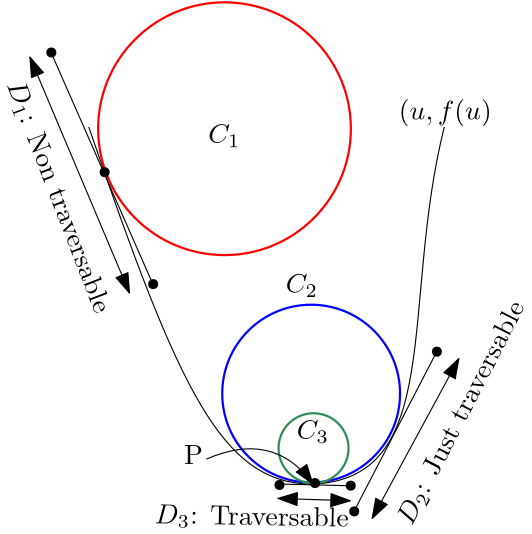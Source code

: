 <?xml version="1.0"?>
<!DOCTYPE ipe SYSTEM "ipe.dtd">
<ipe version="70107" creator="Ipe 7.2.2">
<info created="D:20180605122605" modified="D:20180605151113"/>
<ipestyle name="basic">
<symbol name="arrow/arc(spx)">
<path stroke="sym-stroke" fill="sym-stroke" pen="sym-pen">
0 0 m
-1 0.333 l
-1 -0.333 l
h
</path>
</symbol>
<symbol name="arrow/farc(spx)">
<path stroke="sym-stroke" fill="white" pen="sym-pen">
0 0 m
-1 0.333 l
-1 -0.333 l
h
</path>
</symbol>
<symbol name="arrow/ptarc(spx)">
<path stroke="sym-stroke" fill="sym-stroke" pen="sym-pen">
0 0 m
-1 0.333 l
-0.8 0 l
-1 -0.333 l
h
</path>
</symbol>
<symbol name="arrow/fptarc(spx)">
<path stroke="sym-stroke" fill="white" pen="sym-pen">
0 0 m
-1 0.333 l
-0.8 0 l
-1 -0.333 l
h
</path>
</symbol>
<symbol name="mark/circle(sx)" transformations="translations">
<path fill="sym-stroke">
0.6 0 0 0.6 0 0 e
0.4 0 0 0.4 0 0 e
</path>
</symbol>
<symbol name="mark/disk(sx)" transformations="translations">
<path fill="sym-stroke">
0.6 0 0 0.6 0 0 e
</path>
</symbol>
<symbol name="mark/fdisk(sfx)" transformations="translations">
<group>
<path fill="sym-fill">
0.5 0 0 0.5 0 0 e
</path>
<path fill="sym-stroke" fillrule="eofill">
0.6 0 0 0.6 0 0 e
0.4 0 0 0.4 0 0 e
</path>
</group>
</symbol>
<symbol name="mark/box(sx)" transformations="translations">
<path fill="sym-stroke" fillrule="eofill">
-0.6 -0.6 m
0.6 -0.6 l
0.6 0.6 l
-0.6 0.6 l
h
-0.4 -0.4 m
0.4 -0.4 l
0.4 0.4 l
-0.4 0.4 l
h
</path>
</symbol>
<symbol name="mark/square(sx)" transformations="translations">
<path fill="sym-stroke">
-0.6 -0.6 m
0.6 -0.6 l
0.6 0.6 l
-0.6 0.6 l
h
</path>
</symbol>
<symbol name="mark/fsquare(sfx)" transformations="translations">
<group>
<path fill="sym-fill">
-0.5 -0.5 m
0.5 -0.5 l
0.5 0.5 l
-0.5 0.5 l
h
</path>
<path fill="sym-stroke" fillrule="eofill">
-0.6 -0.6 m
0.6 -0.6 l
0.6 0.6 l
-0.6 0.6 l
h
-0.4 -0.4 m
0.4 -0.4 l
0.4 0.4 l
-0.4 0.4 l
h
</path>
</group>
</symbol>
<symbol name="mark/cross(sx)" transformations="translations">
<group>
<path fill="sym-stroke">
-0.43 -0.57 m
0.57 0.43 l
0.43 0.57 l
-0.57 -0.43 l
h
</path>
<path fill="sym-stroke">
-0.43 0.57 m
0.57 -0.43 l
0.43 -0.57 l
-0.57 0.43 l
h
</path>
</group>
</symbol>
<symbol name="arrow/fnormal(spx)">
<path stroke="sym-stroke" fill="white" pen="sym-pen">
0 0 m
-1 0.333 l
-1 -0.333 l
h
</path>
</symbol>
<symbol name="arrow/pointed(spx)">
<path stroke="sym-stroke" fill="sym-stroke" pen="sym-pen">
0 0 m
-1 0.333 l
-0.8 0 l
-1 -0.333 l
h
</path>
</symbol>
<symbol name="arrow/fpointed(spx)">
<path stroke="sym-stroke" fill="white" pen="sym-pen">
0 0 m
-1 0.333 l
-0.8 0 l
-1 -0.333 l
h
</path>
</symbol>
<symbol name="arrow/linear(spx)">
<path stroke="sym-stroke" pen="sym-pen">
-1 0.333 m
0 0 l
-1 -0.333 l
</path>
</symbol>
<symbol name="arrow/fdouble(spx)">
<path stroke="sym-stroke" fill="white" pen="sym-pen">
0 0 m
-1 0.333 l
-1 -0.333 l
h
-1 0 m
-2 0.333 l
-2 -0.333 l
h
</path>
</symbol>
<symbol name="arrow/double(spx)">
<path stroke="sym-stroke" fill="sym-stroke" pen="sym-pen">
0 0 m
-1 0.333 l
-1 -0.333 l
h
-1 0 m
-2 0.333 l
-2 -0.333 l
h
</path>
</symbol>
<pen name="heavier" value="0.8"/>
<pen name="fat" value="1.2"/>
<pen name="ultrafat" value="2"/>
<symbolsize name="large" value="5"/>
<symbolsize name="small" value="2"/>
<symbolsize name="tiny" value="1.1"/>
<arrowsize name="large" value="10"/>
<arrowsize name="small" value="5"/>
<arrowsize name="tiny" value="3"/>
<color name="red" value="1 0 0"/>
<color name="green" value="0 1 0"/>
<color name="blue" value="0 0 1"/>
<color name="yellow" value="1 1 0"/>
<color name="orange" value="1 0.647 0"/>
<color name="gold" value="1 0.843 0"/>
<color name="purple" value="0.627 0.125 0.941"/>
<color name="gray" value="0.745"/>
<color name="brown" value="0.647 0.165 0.165"/>
<color name="navy" value="0 0 0.502"/>
<color name="pink" value="1 0.753 0.796"/>
<color name="seagreen" value="0.18 0.545 0.341"/>
<color name="turquoise" value="0.251 0.878 0.816"/>
<color name="violet" value="0.933 0.51 0.933"/>
<color name="darkblue" value="0 0 0.545"/>
<color name="darkcyan" value="0 0.545 0.545"/>
<color name="darkgray" value="0.663"/>
<color name="darkgreen" value="0 0.392 0"/>
<color name="darkmagenta" value="0.545 0 0.545"/>
<color name="darkorange" value="1 0.549 0"/>
<color name="darkred" value="0.545 0 0"/>
<color name="lightblue" value="0.678 0.847 0.902"/>
<color name="lightcyan" value="0.878 1 1"/>
<color name="lightgray" value="0.827"/>
<color name="lightgreen" value="0.565 0.933 0.565"/>
<color name="lightyellow" value="1 1 0.878"/>
<dashstyle name="dashed" value="[4] 0"/>
<dashstyle name="dotted" value="[1 3] 0"/>
<dashstyle name="dash dotted" value="[4 2 1 2] 0"/>
<dashstyle name="dash dot dotted" value="[4 2 1 2 1 2] 0"/>
<textsize name="large" value="\large"/>
<textsize name="small" value="\small"/>
<textsize name="tiny" value="\tiny"/>
<textsize name="Large" value="\Large"/>
<textsize name="LARGE" value="\LARGE"/>
<textsize name="huge" value="\huge"/>
<textsize name="Huge" value="\Huge"/>
<textsize name="footnote" value="\footnotesize"/>
<textstyle name="center" begin="\begin{center}" end="\end{center}"/>
<textstyle name="itemize" begin="\begin{itemize}" end="\end{itemize}"/>
<textstyle name="item" begin="\begin{itemize}\item{}" end="\end{itemize}"/>
<gridsize name="4 pts" value="4"/>
<gridsize name="8 pts (~3 mm)" value="8"/>
<gridsize name="16 pts (~6 mm)" value="16"/>
<gridsize name="32 pts (~12 mm)" value="32"/>
<gridsize name="10 pts (~3.5 mm)" value="10"/>
<gridsize name="20 pts (~7 mm)" value="20"/>
<gridsize name="14 pts (~5 mm)" value="14"/>
<gridsize name="28 pts (~10 mm)" value="28"/>
<gridsize name="56 pts (~20 mm)" value="56"/>
<anglesize name="90 deg" value="90"/>
<anglesize name="60 deg" value="60"/>
<anglesize name="45 deg" value="45"/>
<anglesize name="30 deg" value="30"/>
<anglesize name="22.5 deg" value="22.5"/>
<opacity name="10%" value="0.1"/>
<opacity name="30%" value="0.3"/>
<opacity name="50%" value="0.5"/>
<opacity name="75%" value="0.75"/>
<tiling name="falling" angle="-60" step="4" width="1"/>
<tiling name="rising" angle="30" step="4" width="1"/>
</ipestyle>
<page>
<layer name="alpha"/>
<view layers="alpha" active="alpha"/>
<path layer="alpha" matrix="1 0 0 1 -8.66799 -223.727" stroke="blue" pen="heavier">
32 0 0 32 192 704 e
</path>
<path matrix="1 0 0 1 -8.7266 -223.727" stroke="black">
112 800 m
144.861 704.017
160 672
192.123 671.398 c
240.545 672.993
224 736
240 800 c
</path>
<path matrix="0.670041 -0.742324 0.742324 0.670041 -549.008 159.187" stroke="red" pen="heavier">
45.4976 0 0 45.4976 160.664 799.518 e
</path>
<path matrix="1 0 0 1 -15.9157 -211.016" stroke="seagreen" pen="heavier">
12.5935 0 0 12.5935 200.11 671.624 e
</path>
<use matrix="1 0 0 1 -20.977 -195.061" name="mark/disk(sx)" pos="205.7 643.126" size="normal" stroke="black"/>
<text matrix="1 0 0 1 -31.4952 -164.781" transformations="translations" pos="246.402 743.734" stroke="black" type="label" width="33.407" height="7.473" depth="2.49" valign="baseline">$(u,f(u)$</text>
<text matrix="1 0 0 1 -20.977 -246.022" transformations="translations" pos="167.265 816.501" stroke="black" type="label" width="11.59" height="6.812" depth="1.49" valign="baseline">$C_1$</text>
<text matrix="1 0 0 1 -26.8572 -188.2" transformations="translations" pos="201.076 704.778" stroke="black" type="label" width="11.59" height="6.812" depth="1.49" valign="baseline">$C_2$</text>
<text matrix="1 0 0 1 -28.3272 -209.271" transformations="translations" pos="206.466 673.172" stroke="black" type="label" width="11.59" height="6.812" depth="1.49" valign="baseline">$C_3$</text>
<text matrix="25.6633 0 0 0.389331 -6173.34 197.138" transformations="translations" pos="245.912 662.147" stroke="black" type="label" width="6.78" height="6.808" depth="0" valign="baseline">P</text>
<path stroke="black" arrow="normal/normal">
145.63 456.69 m
169.895 467.237
183.954 447.719 c
</path>
<path matrix="1 0 0 1 -45.1665 -15.0555" stroke="black">
134.935 618.013 m
171.698 534.333 l
171.698 534.333 l
</path>
<use name="mark/disk(sx)" pos="126.463 519.692" size="normal" stroke="black"/>
<use name="mark/disk(sx)" pos="89.8041 603.064" size="normal" stroke="black"/>
<path stroke="black" arrow="normal/normal" rarrow="normal/normal">
82.0928 601.408 m
117.95 516.466 l
</path>
<text matrix="0.359708 -0.933065 0.933065 0.359708 -475.67 445.488" pos="61.5345 565.073" stroke="black" type="label" width="88.655" height="6.923" depth="1.49" valign="baseline">$D_1$:  Non traversable</text>
<path matrix="0.877497 -0.479582 0.479582 0.877497 -178.249 132.589" stroke="black">
184.434 447.894 m
183 512.915 l
183 512.915 l
</path>
<path matrix="0.973941 0 0 0.966245 -1.01362 18.5435" stroke="black" arrow="normal/normal" rarrow="normal/normal">
243.878 490.923 m
211.845 431.32 l
</path>
<text matrix="0.458645 0.88862 -0.88862 0.458645 693.484 118.689" pos="61.5345 565.073" stroke="black" type="label" width="89.126" height="6.923" depth="1.49" valign="baseline">$D_2$:  Just traversable</text>
<use matrix="1 0 0 1 -0.825423 0.0990507" name="mark/disk(sx)" pos="229.43 495.261" size="normal" stroke="black"/>
<use matrix="1 0 0 1 -0.675592 0.345648" name="mark/disk(sx)" pos="199.518 437.521" size="normal" stroke="black"/>
<path matrix="1 0 0 1 1.26264 -12.375" stroke="black">
171.323 460.078 m
196.699 459.465 l
196.699 459.465 l
</path>
<use matrix="1 0 0 1 -0.085844 1.15889" name="mark/disk(sx)" pos="197.679 445.98" size="normal" stroke="black"/>
<use matrix="1 0 0 1 0 0.42922" name="mark/disk(sx)" pos="171.935 446.961" size="normal" stroke="black"/>
<path stroke="black" arrow="normal/normal" rarrow="normal/normal">
171.323 442.547 m
197.434 441.689 l
</path>
<text matrix="0.999837 -0.0180983 0.0180983 0.999837 55.2605 -130.26" pos="61.5345 565.073" stroke="black" type="label" width="69.837" height="6.923" depth="1.49" valign="baseline">$D_3$:  Traversable</text>
<use name="mark/disk(sx)" pos="108.988 559.992" size="normal" stroke="black"/>
</page>
</ipe>
